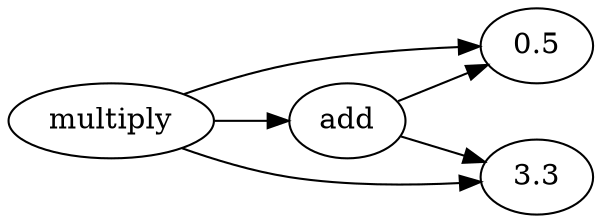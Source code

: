 digraph function2 {
	rankdir=LR
	140133311396848 [label=multiply]
	140133309488080 [label=0.5]
	140133311396848 -> 140133309488080
	140130337650192 [label=3.3]
	140133311396848 -> 140130337650192
	140130337403440 [label=add]
	140133311396848 -> 140130337403440
	140133309488080 [label=0.5]
	140130337403440 -> 140133309488080
	140130337650192 [label=3.3]
	140130337403440 -> 140130337650192
}

